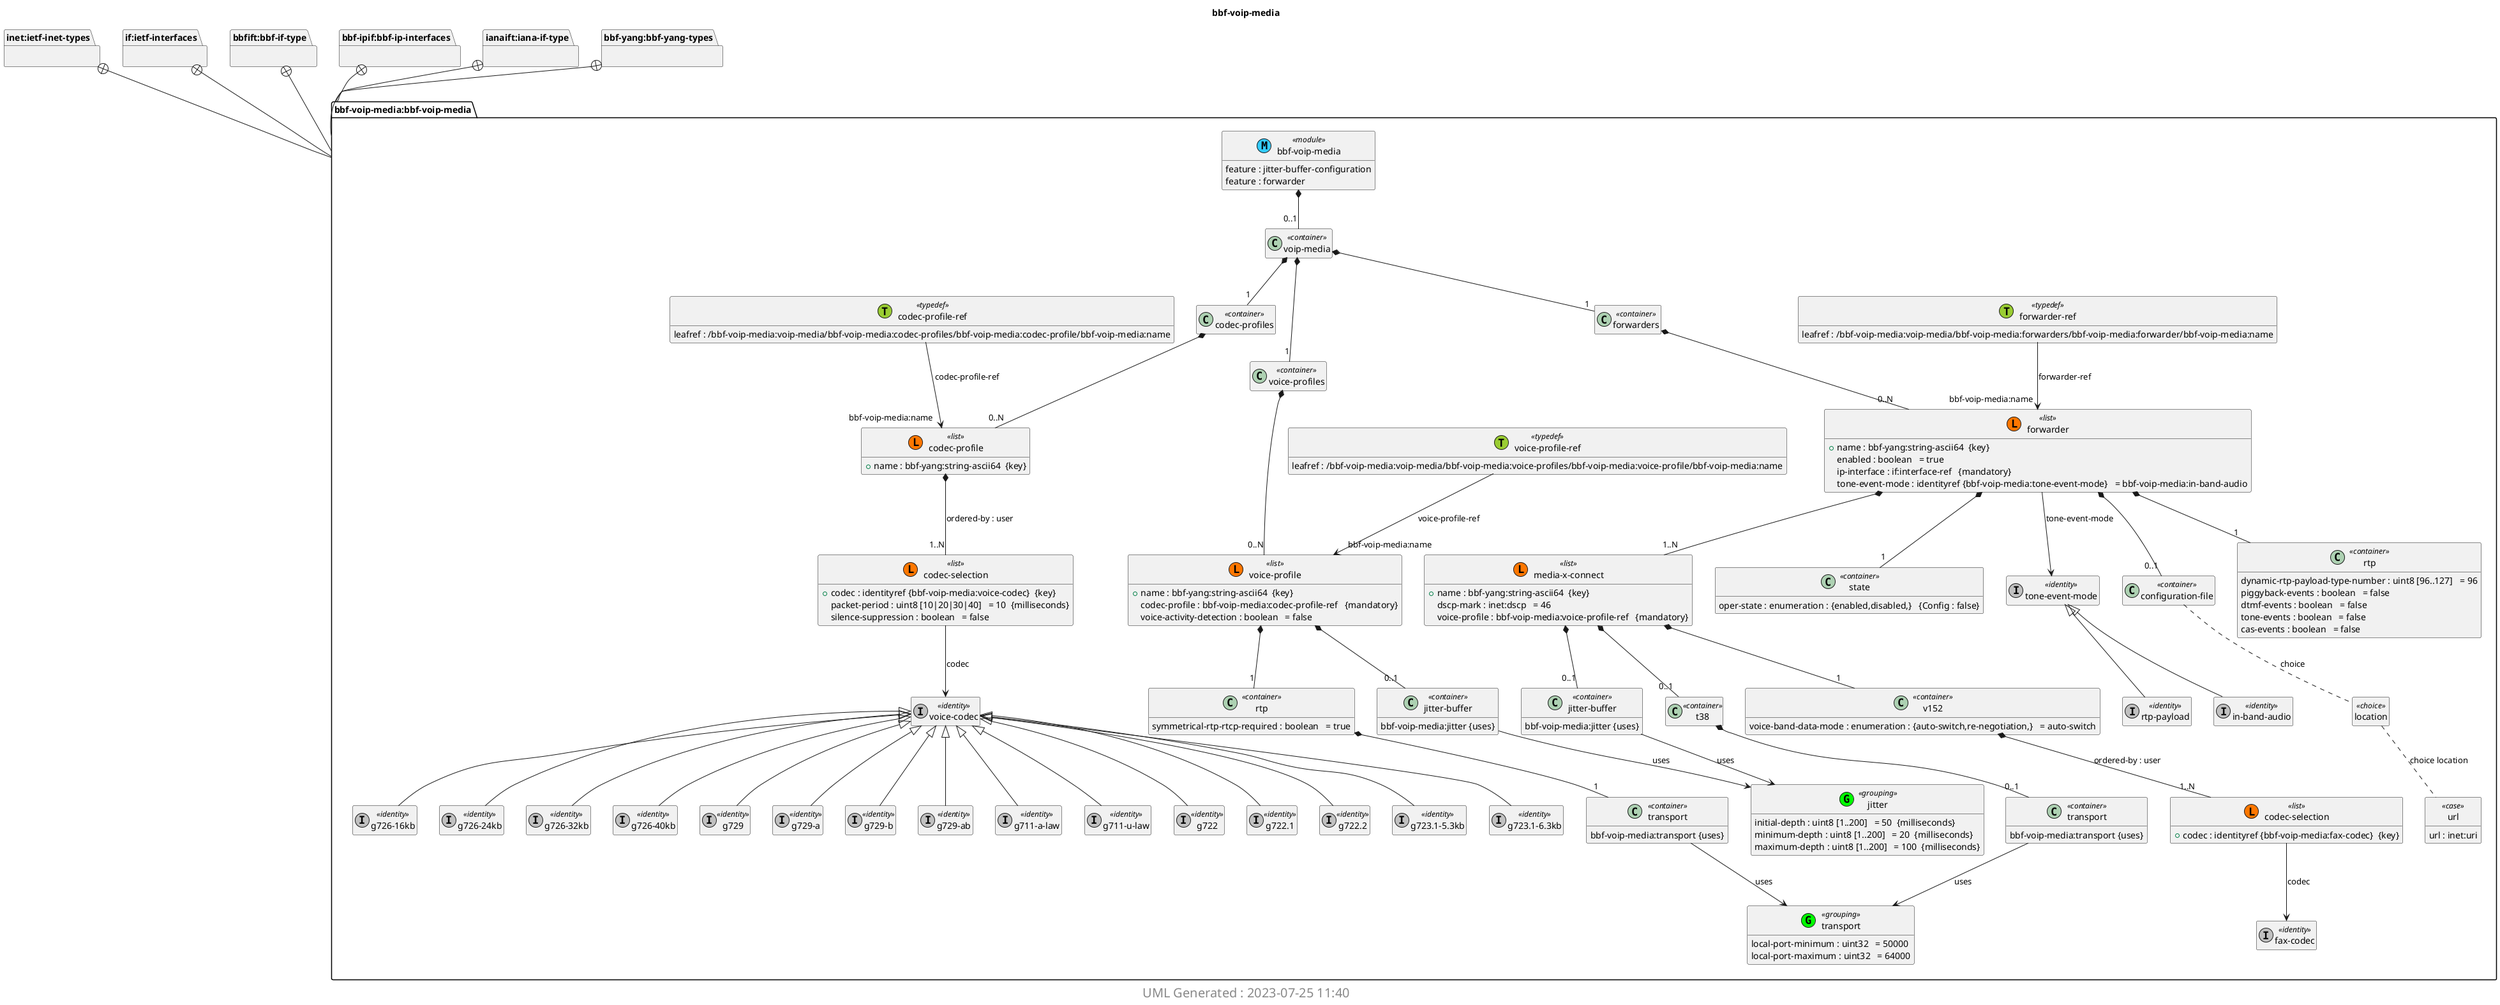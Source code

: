 'Download plantuml from http://plantuml.sourceforge.net/ 
'Generate png with java -jar plantuml.jar <file> 
'Output in img/<module>.png 
'If Java spits out memory error increase heap size with java -Xmx1024m  -jar plantuml.jar <file> 
@startuml img/bbf-voip-media.png 
hide empty fields 
hide empty methods 
hide <<case>> circle
hide <<augment>> circle
hide <<choice>> circle
hide <<leafref>> stereotype
hide <<leafref>> circle
page 1x1 
Title bbf-voip-media 
package "inet:ietf-inet-types" as inet_ietf_inet_types { 
} 
package "if:ietf-interfaces" as if_ietf_interfaces { 
} 
package "bbfift:bbf-if-type" as bbfift_bbf_if_type { 
} 
package "bbf-ipif:bbf-ip-interfaces" as bbf_ipif_bbf_ip_interfaces { 
} 
package "ianaift:iana-if-type" as ianaift_iana_if_type { 
} 
package "bbf-yang:bbf-yang-types" as bbf_yang_bbf_yang_types { 
} 
package "bbf-voip-media:bbf-voip-media" as bbf_voip_media_bbf_voip_media { 
} 
package "bbf-voip-media:bbf-voip-media" as bbf_voip_media_bbf_voip_media { 
class "bbf-voip-media" as bbf_voip_media << (M, #33CCFF) module>> 
bbf_voip_media : feature : jitter-buffer-configuration 
bbf_voip_media : feature : forwarder 
class "forwarder-ref" as bbf_voip_media_forwarder_ref_typedef << (T, YellowGreen) typedef>>
bbf_voip_media_forwarder_ref_typedef : leafref : /bbf-voip-media:voip-media/bbf-voip-media:forwarders/bbf-voip-media:forwarder/bbf-voip-media:name
class "codec-profile-ref" as bbf_voip_media_codec_profile_ref_typedef << (T, YellowGreen) typedef>>
bbf_voip_media_codec_profile_ref_typedef : leafref : /bbf-voip-media:voip-media/bbf-voip-media:codec-profiles/bbf-voip-media:codec-profile/bbf-voip-media:name
class "voice-profile-ref" as bbf_voip_media_voice_profile_ref_typedef << (T, YellowGreen) typedef>>
bbf_voip_media_voice_profile_ref_typedef : leafref : /bbf-voip-media:voip-media/bbf-voip-media:voice-profiles/bbf-voip-media:voice-profile/bbf-voip-media:name
class "transport" as bbf_voip_media_I_transport_grouping <<(G,Lime) grouping>> 
bbf_voip_media_I_transport_grouping : local-port-minimum : uint32   = 50000 
bbf_voip_media_I_transport_grouping : local-port-maximum : uint32   = 64000 
class "jitter" as bbf_voip_media_I_jitter_grouping <<(G,Lime) grouping>> 
bbf_voip_media_I_jitter_grouping : initial-depth : uint8 [1..200]   = 50  {milliseconds}
bbf_voip_media_I_jitter_grouping : minimum-depth : uint8 [1..200]   = 20  {milliseconds}
bbf_voip_media_I_jitter_grouping : maximum-depth : uint8 [1..200]   = 100  {milliseconds}
class "voip-media" as  bbf_voip_media_I_voip_media <<container>> 
bbf_voip_media *-- "0..1" bbf_voip_media_I_voip_media 
class "codec-profiles" as  bbf_voip_media_I_voip_media_I_codec_profiles <<container>> 
bbf_voip_media_I_voip_media *-- "1" bbf_voip_media_I_voip_media_I_codec_profiles 
class "codec-profile" as bbf_voip_media_I_voip_media_I_codec_profiles_I_codec_profile << (L, #FF7700) list>> 
bbf_voip_media_I_voip_media_I_codec_profiles *-- "0..N" bbf_voip_media_I_voip_media_I_codec_profiles_I_codec_profile 
bbf_voip_media_I_voip_media_I_codec_profiles_I_codec_profile : +name : bbf-yang:string-ascii64  {key} 
class "codec-selection" as bbf_voip_media_I_voip_media_I_codec_profiles_I_codec_profile_I_codec_selection << (L, #FF7700) list>> 
bbf_voip_media_I_voip_media_I_codec_profiles_I_codec_profile *-- "1..N" bbf_voip_media_I_voip_media_I_codec_profiles_I_codec_profile_I_codec_selection : ordered-by : user
bbf_voip_media_I_voip_media_I_codec_profiles_I_codec_profile_I_codec_selection : +codec : identityref {bbf-voip-media:voice-codec}  {key} 
bbf_voip_media_I_voip_media_I_codec_profiles_I_codec_profile_I_codec_selection : packet-period : uint8 [10|20|30|40]   = 10  {milliseconds}
bbf_voip_media_I_voip_media_I_codec_profiles_I_codec_profile_I_codec_selection : silence-suppression : boolean   = false 
class "voice-profiles" as  bbf_voip_media_I_voip_media_I_voice_profiles <<container>> 
bbf_voip_media_I_voip_media *-- "1" bbf_voip_media_I_voip_media_I_voice_profiles 
class "voice-profile" as bbf_voip_media_I_voip_media_I_voice_profiles_I_voice_profile << (L, #FF7700) list>> 
bbf_voip_media_I_voip_media_I_voice_profiles *-- "0..N" bbf_voip_media_I_voip_media_I_voice_profiles_I_voice_profile 
bbf_voip_media_I_voip_media_I_voice_profiles_I_voice_profile : +name : bbf-yang:string-ascii64  {key} 
bbf_voip_media_I_voip_media_I_voice_profiles_I_voice_profile : codec-profile : bbf-voip-media:codec-profile-ref   {mandatory}
class "jitter-buffer" as  bbf_voip_media_I_voip_media_I_voice_profiles_I_voice_profile_I_jitter_buffer <<container>> 
bbf_voip_media_I_voip_media_I_voice_profiles_I_voice_profile *-- "0..1" bbf_voip_media_I_voip_media_I_voice_profiles_I_voice_profile_I_jitter_buffer 
bbf_voip_media_I_voip_media_I_voice_profiles_I_voice_profile_I_jitter_buffer : bbf-voip-media:jitter {uses} 
bbf_voip_media_I_voip_media_I_voice_profiles_I_voice_profile : voice-activity-detection : boolean   = false 
class "rtp" as  bbf_voip_media_I_voip_media_I_voice_profiles_I_voice_profile_I_rtp <<container>> 
bbf_voip_media_I_voip_media_I_voice_profiles_I_voice_profile *-- "1" bbf_voip_media_I_voip_media_I_voice_profiles_I_voice_profile_I_rtp 
bbf_voip_media_I_voip_media_I_voice_profiles_I_voice_profile_I_rtp : symmetrical-rtp-rtcp-required : boolean   = true 
class "transport" as  bbf_voip_media_I_voip_media_I_voice_profiles_I_voice_profile_I_rtp_I_transport <<container>> 
bbf_voip_media_I_voip_media_I_voice_profiles_I_voice_profile_I_rtp *-- "1" bbf_voip_media_I_voip_media_I_voice_profiles_I_voice_profile_I_rtp_I_transport 
bbf_voip_media_I_voip_media_I_voice_profiles_I_voice_profile_I_rtp_I_transport : bbf-voip-media:transport {uses} 
class "forwarders" as  bbf_voip_media_I_voip_media_I_forwarders <<container>> 
bbf_voip_media_I_voip_media *-- "1" bbf_voip_media_I_voip_media_I_forwarders 
class "forwarder" as bbf_voip_media_I_voip_media_I_forwarders_I_forwarder << (L, #FF7700) list>> 
bbf_voip_media_I_voip_media_I_forwarders *-- "0..N" bbf_voip_media_I_voip_media_I_forwarders_I_forwarder 
bbf_voip_media_I_voip_media_I_forwarders_I_forwarder : +name : bbf-yang:string-ascii64  {key} 
bbf_voip_media_I_voip_media_I_forwarders_I_forwarder : enabled : boolean   = true 
bbf_voip_media_I_voip_media_I_forwarders_I_forwarder : ip-interface : if:interface-ref   {mandatory}
class "configuration-file" as  bbf_voip_media_I_voip_media_I_forwarders_I_forwarder_I_configuration_file <<container>> 
bbf_voip_media_I_voip_media_I_forwarders_I_forwarder *-- "0..1" bbf_voip_media_I_voip_media_I_forwarders_I_forwarder_I_configuration_file 
class "location" as bbf_voip_media_I_voip_media_I_forwarders_I_forwarder_I_configuration_file_I_location <<choice>> 
bbf_voip_media_I_voip_media_I_forwarders_I_forwarder_I_configuration_file .. bbf_voip_media_I_voip_media_I_forwarders_I_forwarder_I_configuration_file_I_location : choice 
class "url" as bbf_voip_media_I_voip_media_I_forwarders_I_forwarder_I_configuration_file_I_location_I_url_case <<case>>
bbf_voip_media_I_voip_media_I_forwarders_I_forwarder_I_configuration_file_I_location .. bbf_voip_media_I_voip_media_I_forwarders_I_forwarder_I_configuration_file_I_location_I_url_case  : choice location
bbf_voip_media_I_voip_media_I_forwarders_I_forwarder_I_configuration_file_I_location_I_url_case : url : inet:uri  
bbf_voip_media_I_voip_media_I_forwarders_I_forwarder : tone-event-mode : identityref {bbf-voip-media:tone-event-mode}   = bbf-voip-media:in-band-audio 
class "rtp" as  bbf_voip_media_I_voip_media_I_forwarders_I_forwarder_I_rtp <<container>> 
bbf_voip_media_I_voip_media_I_forwarders_I_forwarder *-- "1" bbf_voip_media_I_voip_media_I_forwarders_I_forwarder_I_rtp 
bbf_voip_media_I_voip_media_I_forwarders_I_forwarder_I_rtp : dynamic-rtp-payload-type-number : uint8 [96..127]   = 96 
bbf_voip_media_I_voip_media_I_forwarders_I_forwarder_I_rtp : piggyback-events : boolean   = false 
bbf_voip_media_I_voip_media_I_forwarders_I_forwarder_I_rtp : dtmf-events : boolean   = false 
bbf_voip_media_I_voip_media_I_forwarders_I_forwarder_I_rtp : tone-events : boolean   = false 
bbf_voip_media_I_voip_media_I_forwarders_I_forwarder_I_rtp : cas-events : boolean   = false 
class "media-x-connect" as bbf_voip_media_I_voip_media_I_forwarders_I_forwarder_I_media_x_connect << (L, #FF7700) list>> 
bbf_voip_media_I_voip_media_I_forwarders_I_forwarder *-- "1..N" bbf_voip_media_I_voip_media_I_forwarders_I_forwarder_I_media_x_connect 
bbf_voip_media_I_voip_media_I_forwarders_I_forwarder_I_media_x_connect : +name : bbf-yang:string-ascii64  {key} 
bbf_voip_media_I_voip_media_I_forwarders_I_forwarder_I_media_x_connect : dscp-mark : inet:dscp   = 46 
bbf_voip_media_I_voip_media_I_forwarders_I_forwarder_I_media_x_connect : voice-profile : bbf-voip-media:voice-profile-ref   {mandatory}
class "jitter-buffer" as  bbf_voip_media_I_voip_media_I_forwarders_I_forwarder_I_media_x_connect_I_jitter_buffer <<container>> 
bbf_voip_media_I_voip_media_I_forwarders_I_forwarder_I_media_x_connect *-- "0..1" bbf_voip_media_I_voip_media_I_forwarders_I_forwarder_I_media_x_connect_I_jitter_buffer 
bbf_voip_media_I_voip_media_I_forwarders_I_forwarder_I_media_x_connect_I_jitter_buffer : bbf-voip-media:jitter {uses} 
class "v152" as  bbf_voip_media_I_voip_media_I_forwarders_I_forwarder_I_media_x_connect_I_v152 <<container>> 
bbf_voip_media_I_voip_media_I_forwarders_I_forwarder_I_media_x_connect *-- "1" bbf_voip_media_I_voip_media_I_forwarders_I_forwarder_I_media_x_connect_I_v152 
bbf_voip_media_I_voip_media_I_forwarders_I_forwarder_I_media_x_connect_I_v152 : voice-band-data-mode : enumeration : {auto-switch,re-negotiation,}   = auto-switch 
class "codec-selection" as bbf_voip_media_I_voip_media_I_forwarders_I_forwarder_I_media_x_connect_I_v152_I_codec_selection << (L, #FF7700) list>> 
bbf_voip_media_I_voip_media_I_forwarders_I_forwarder_I_media_x_connect_I_v152 *-- "1..N" bbf_voip_media_I_voip_media_I_forwarders_I_forwarder_I_media_x_connect_I_v152_I_codec_selection : ordered-by : user
bbf_voip_media_I_voip_media_I_forwarders_I_forwarder_I_media_x_connect_I_v152_I_codec_selection : +codec : identityref {bbf-voip-media:fax-codec}  {key} 
class "t38" as  bbf_voip_media_I_voip_media_I_forwarders_I_forwarder_I_media_x_connect_I_t38 <<container>> 
bbf_voip_media_I_voip_media_I_forwarders_I_forwarder_I_media_x_connect *-- "0..1" bbf_voip_media_I_voip_media_I_forwarders_I_forwarder_I_media_x_connect_I_t38 
class "transport" as  bbf_voip_media_I_voip_media_I_forwarders_I_forwarder_I_media_x_connect_I_t38_I_transport <<container>> 
bbf_voip_media_I_voip_media_I_forwarders_I_forwarder_I_media_x_connect_I_t38 *-- "0..1" bbf_voip_media_I_voip_media_I_forwarders_I_forwarder_I_media_x_connect_I_t38_I_transport 
bbf_voip_media_I_voip_media_I_forwarders_I_forwarder_I_media_x_connect_I_t38_I_transport : bbf-voip-media:transport {uses} 
class "state" as  bbf_voip_media_I_voip_media_I_forwarders_I_forwarder_I_state <<container>> 
bbf_voip_media_I_voip_media_I_forwarders_I_forwarder *-- "1" bbf_voip_media_I_voip_media_I_forwarders_I_forwarder_I_state 
bbf_voip_media_I_voip_media_I_forwarders_I_forwarder_I_state : oper-state : enumeration : {enabled,disabled,}   {Config : false}
class "voice-codec" as bbf_voip_media_voice_codec_identity << (I,Silver) identity>> 
class "g711-a-law" as bbf_voip_media_g711_a_law_identity << (I,Silver) identity>> 
bbf_voip_media_voice_codec_identity <|-- bbf_voip_media_g711_a_law_identity 
class "g711-u-law" as bbf_voip_media_g711_u_law_identity << (I,Silver) identity>> 
bbf_voip_media_voice_codec_identity <|-- bbf_voip_media_g711_u_law_identity 
class "g722" as bbf_voip_media_g722_identity << (I,Silver) identity>> 
bbf_voip_media_voice_codec_identity <|-- bbf_voip_media_g722_identity 
class "g722.1" as bbf_voip_media_g722__1_identity << (I,Silver) identity>> 
bbf_voip_media_voice_codec_identity <|-- bbf_voip_media_g722__1_identity 
class "g722.2" as bbf_voip_media_g722__2_identity << (I,Silver) identity>> 
bbf_voip_media_voice_codec_identity <|-- bbf_voip_media_g722__2_identity 
class "g723.1-5.3kb" as bbf_voip_media_g723__1_5__3kb_identity << (I,Silver) identity>> 
bbf_voip_media_voice_codec_identity <|-- bbf_voip_media_g723__1_5__3kb_identity 
class "g723.1-6.3kb" as bbf_voip_media_g723__1_6__3kb_identity << (I,Silver) identity>> 
bbf_voip_media_voice_codec_identity <|-- bbf_voip_media_g723__1_6__3kb_identity 
class "g726-16kb" as bbf_voip_media_g726_16kb_identity << (I,Silver) identity>> 
bbf_voip_media_voice_codec_identity <|-- bbf_voip_media_g726_16kb_identity 
class "g726-24kb" as bbf_voip_media_g726_24kb_identity << (I,Silver) identity>> 
bbf_voip_media_voice_codec_identity <|-- bbf_voip_media_g726_24kb_identity 
class "g726-32kb" as bbf_voip_media_g726_32kb_identity << (I,Silver) identity>> 
bbf_voip_media_voice_codec_identity <|-- bbf_voip_media_g726_32kb_identity 
class "g726-40kb" as bbf_voip_media_g726_40kb_identity << (I,Silver) identity>> 
bbf_voip_media_voice_codec_identity <|-- bbf_voip_media_g726_40kb_identity 
class "g729" as bbf_voip_media_g729_identity << (I,Silver) identity>> 
bbf_voip_media_voice_codec_identity <|-- bbf_voip_media_g729_identity 
class "g729-a" as bbf_voip_media_g729_a_identity << (I,Silver) identity>> 
bbf_voip_media_voice_codec_identity <|-- bbf_voip_media_g729_a_identity 
class "g729-b" as bbf_voip_media_g729_b_identity << (I,Silver) identity>> 
bbf_voip_media_voice_codec_identity <|-- bbf_voip_media_g729_b_identity 
class "g729-ab" as bbf_voip_media_g729_ab_identity << (I,Silver) identity>> 
bbf_voip_media_voice_codec_identity <|-- bbf_voip_media_g729_ab_identity 
class "fax-codec" as bbf_voip_media_fax_codec_identity << (I,Silver) identity>> 
class "tone-event-mode" as bbf_voip_media_tone_event_mode_identity << (I,Silver) identity>> 
class "in-band-audio" as bbf_voip_media_in_band_audio_identity << (I,Silver) identity>> 
bbf_voip_media_tone_event_mode_identity <|-- bbf_voip_media_in_band_audio_identity 
class "rtp-payload" as bbf_voip_media_rtp_payload_identity << (I,Silver) identity>> 
bbf_voip_media_tone_event_mode_identity <|-- bbf_voip_media_rtp_payload_identity 
bbf_voip_media_I_voip_media_I_codec_profiles_I_codec_profile_I_codec_selection-->bbf_voip_media_voice_codec_identity : codec
bbf_voip_media_I_voip_media_I_forwarders_I_forwarder-->bbf_voip_media_tone_event_mode_identity : tone-event-mode
bbf_voip_media_I_voip_media_I_forwarders_I_forwarder_I_media_x_connect_I_v152_I_codec_selection-->bbf_voip_media_fax_codec_identity : codec
} 

inet_ietf_inet_types +-- bbf_voip_media_bbf_voip_media
if_ietf_interfaces +-- bbf_voip_media_bbf_voip_media
bbfift_bbf_if_type +-- bbf_voip_media_bbf_voip_media
bbf_ipif_bbf_ip_interfaces +-- bbf_voip_media_bbf_voip_media
ianaift_iana_if_type +-- bbf_voip_media_bbf_voip_media
bbf_yang_bbf_yang_types +-- bbf_voip_media_bbf_voip_media
bbf_voip_media_I_voip_media_I_voice_profiles_I_voice_profile_I_jitter_buffer --> bbf_voip_media_I_jitter_grouping : uses 
bbf_voip_media_I_voip_media_I_voice_profiles_I_voice_profile_I_rtp_I_transport --> bbf_voip_media_I_transport_grouping : uses 
bbf_voip_media_I_voip_media_I_forwarders_I_forwarder_I_media_x_connect_I_jitter_buffer --> bbf_voip_media_I_jitter_grouping : uses 
bbf_voip_media_I_voip_media_I_forwarders_I_forwarder_I_media_x_connect_I_t38_I_transport --> bbf_voip_media_I_transport_grouping : uses 
bbf_voip_media_forwarder_ref_typedef-->"bbf-voip-media:name"bbf_voip_media_I_voip_media_I_forwarders_I_forwarder: forwarder-ref
bbf_voip_media_codec_profile_ref_typedef-->"bbf-voip-media:name"bbf_voip_media_I_voip_media_I_codec_profiles_I_codec_profile: codec-profile-ref
bbf_voip_media_voice_profile_ref_typedef-->"bbf-voip-media:name"bbf_voip_media_I_voip_media_I_voice_profiles_I_voice_profile: voice-profile-ref
center footer
 <size:20> UML Generated : 2023-07-25 11:40 </size>
 endfooter 
@enduml 
